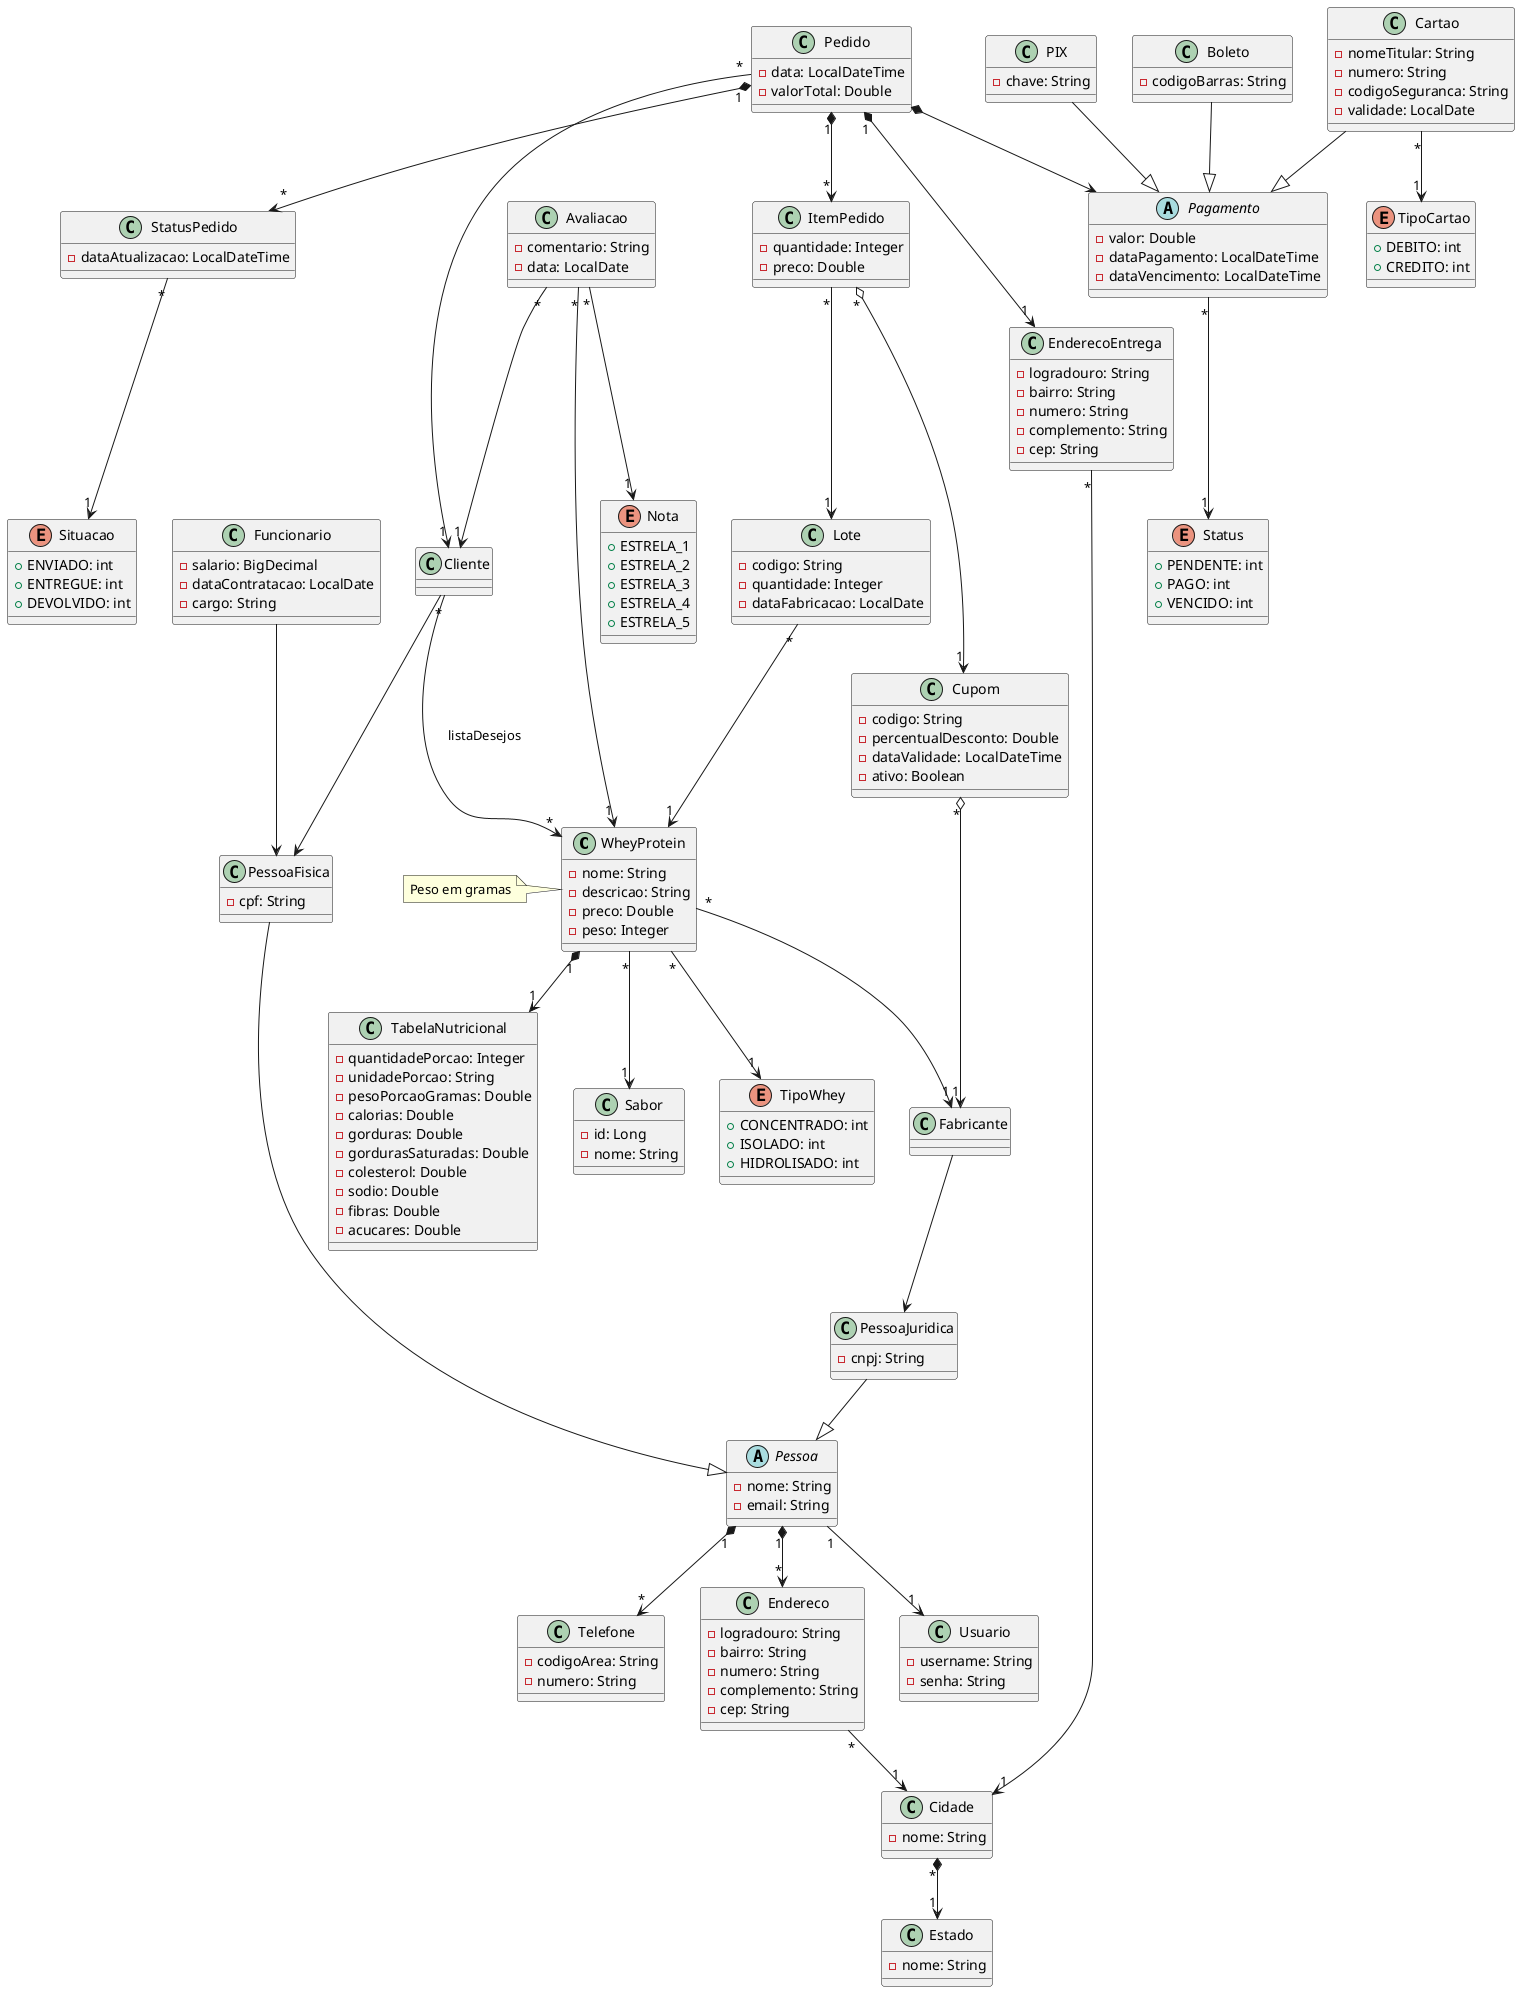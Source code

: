 @startuml diagram

class WheyProtein{
    - nome: String
    - descricao: String
    - preco: Double
    - peso: Integer
}

class Lote{
    - codigo: String 
    - quantidade: Integer
    - dataFabricacao: LocalDate
}

class Fabricante{
}

class Sabor{
    - id: Long 
    - nome: String
}

enum TipoWhey{
    + CONCENTRADO: int
    + ISOLADO: int
    + HIDROLISADO: int
}

class TabelaNutricional{
    - quantidadePorcao: Integer
    - unidadePorcao: String
    - pesoPorcaoGramas: Double
    - calorias: Double
    - gorduras: Double
    - gordurasSaturadas: Double
    - colesterol: Double
    - sodio: Double
    - fibras: Double
    - acucares: Double
}

class Funcionario{
    - salario: BigDecimal
    - dataContratacao: LocalDate
    - cargo: String
}

class Cliente {
}

class Usuario {
    - username: String
    - senha: String
}

abstract class Pessoa {
    - nome: String
    - email: String
}

Pessoa "1" *--> "*" Telefone
Pessoa "1" *--> "*" Endereco

class PessoaFisica {
    - cpf: String
}

class PessoaJuridica {
    - cnpj: String
}

PessoaFisica --|> Pessoa
PessoaJuridica --|> Pessoa

Pessoa "1" --> "1" Usuario
Cliente --> PessoaFisica
Funcionario --> PessoaFisica
Fabricante --> PessoaJuridica

class Telefone {
    - codigoArea: String
    - numero: String
}

class Pedido {
    - data: LocalDateTime
    - valorTotal: Double
}

Pedido "1" *--> "*" StatusPedido
StatusPedido "*" --> "1" Situacao

class StatusPedido {
    - dataAtualizacao: LocalDateTime
}

enum Situacao {
    + ENVIADO: int
    + ENTREGUE: int
    + DEVOLVIDO: int
}

class ItemPedido {
    - quantidade: Integer
    - preco: Double
}

class Avaliacao {
    - comentario: String
    - data: LocalDate
}

enum Nota {
    + ESTRELA_1
    + ESTRELA_2
    + ESTRELA_3
    + ESTRELA_4
    + ESTRELA_5
}

class Endereco {
    - logradouro: String
    - bairro: String
    - numero: String
    - complemento: String
    - cep: String
}

class EnderecoEntrega {
    - logradouro: String
    - bairro: String
    - numero: String
    - complemento: String
    - cep: String
}

class Cidade {
    - nome: String
}

class Estado {
    - nome: String
}

abstract class Pagamento {
    - valor: Double
    - dataPagamento: LocalDateTime
    - dataVencimento: LocalDateTime
}

enum Status {
    + PENDENTE: int
    + PAGO: int
    + VENCIDO: int
}

class PIX {
    - chave: String
}

class Boleto {
    - codigoBarras: String
}

class Cartao {
    - nomeTitular: String
    - numero: String
    - codigoSeguranca: String
    - validade: LocalDate
}

enum TipoCartao {
    + DEBITO: int
    + CREDITO: int
}

class Cupom {
    - codigo: String
    - percentualDesconto: Double
    - dataValidade: LocalDateTime
    - ativo: Boolean
}

Pedido *--> Pagamento
Pagamento "*" -down-> "1" Status
Cartao "*" --> "1" TipoCartao
PIX --|> Pagamento
Boleto --|> Pagamento
Cartao --|> Pagamento

Pedido "1" *--> "*" ItemPedido
ItemPedido "*" --> "1" Lote
ItemPedido "*" o--> "1" Cupom
Pedido "*" --> "1" Cliente  
Pedido "1" *--> "1" EnderecoEntrega

Cidade "*" *--> "1" Estado
Endereco "*" --> "1" Cidade
EnderecoEntrega "*" --> "1" Cidade

WheyProtein "*" --> "1" Sabor 
WheyProtein "*" --> "1" TipoWhey
WheyProtein "1" *--> "1" TabelaNutricional
WheyProtein "*" --> "1" Fabricante
Lote "*" --> "1" WheyProtein

Cliente "*" --> "*" WheyProtein : listaDesejos
Cupom "*" o--> "1" Fabricante
Avaliacao "*" --> "1" Cliente
Avaliacao "*" --> "1" WheyProtein
Avaliacao "*" --> "1" Nota

note left of WheyProtein: Peso em gramas

@enduml
